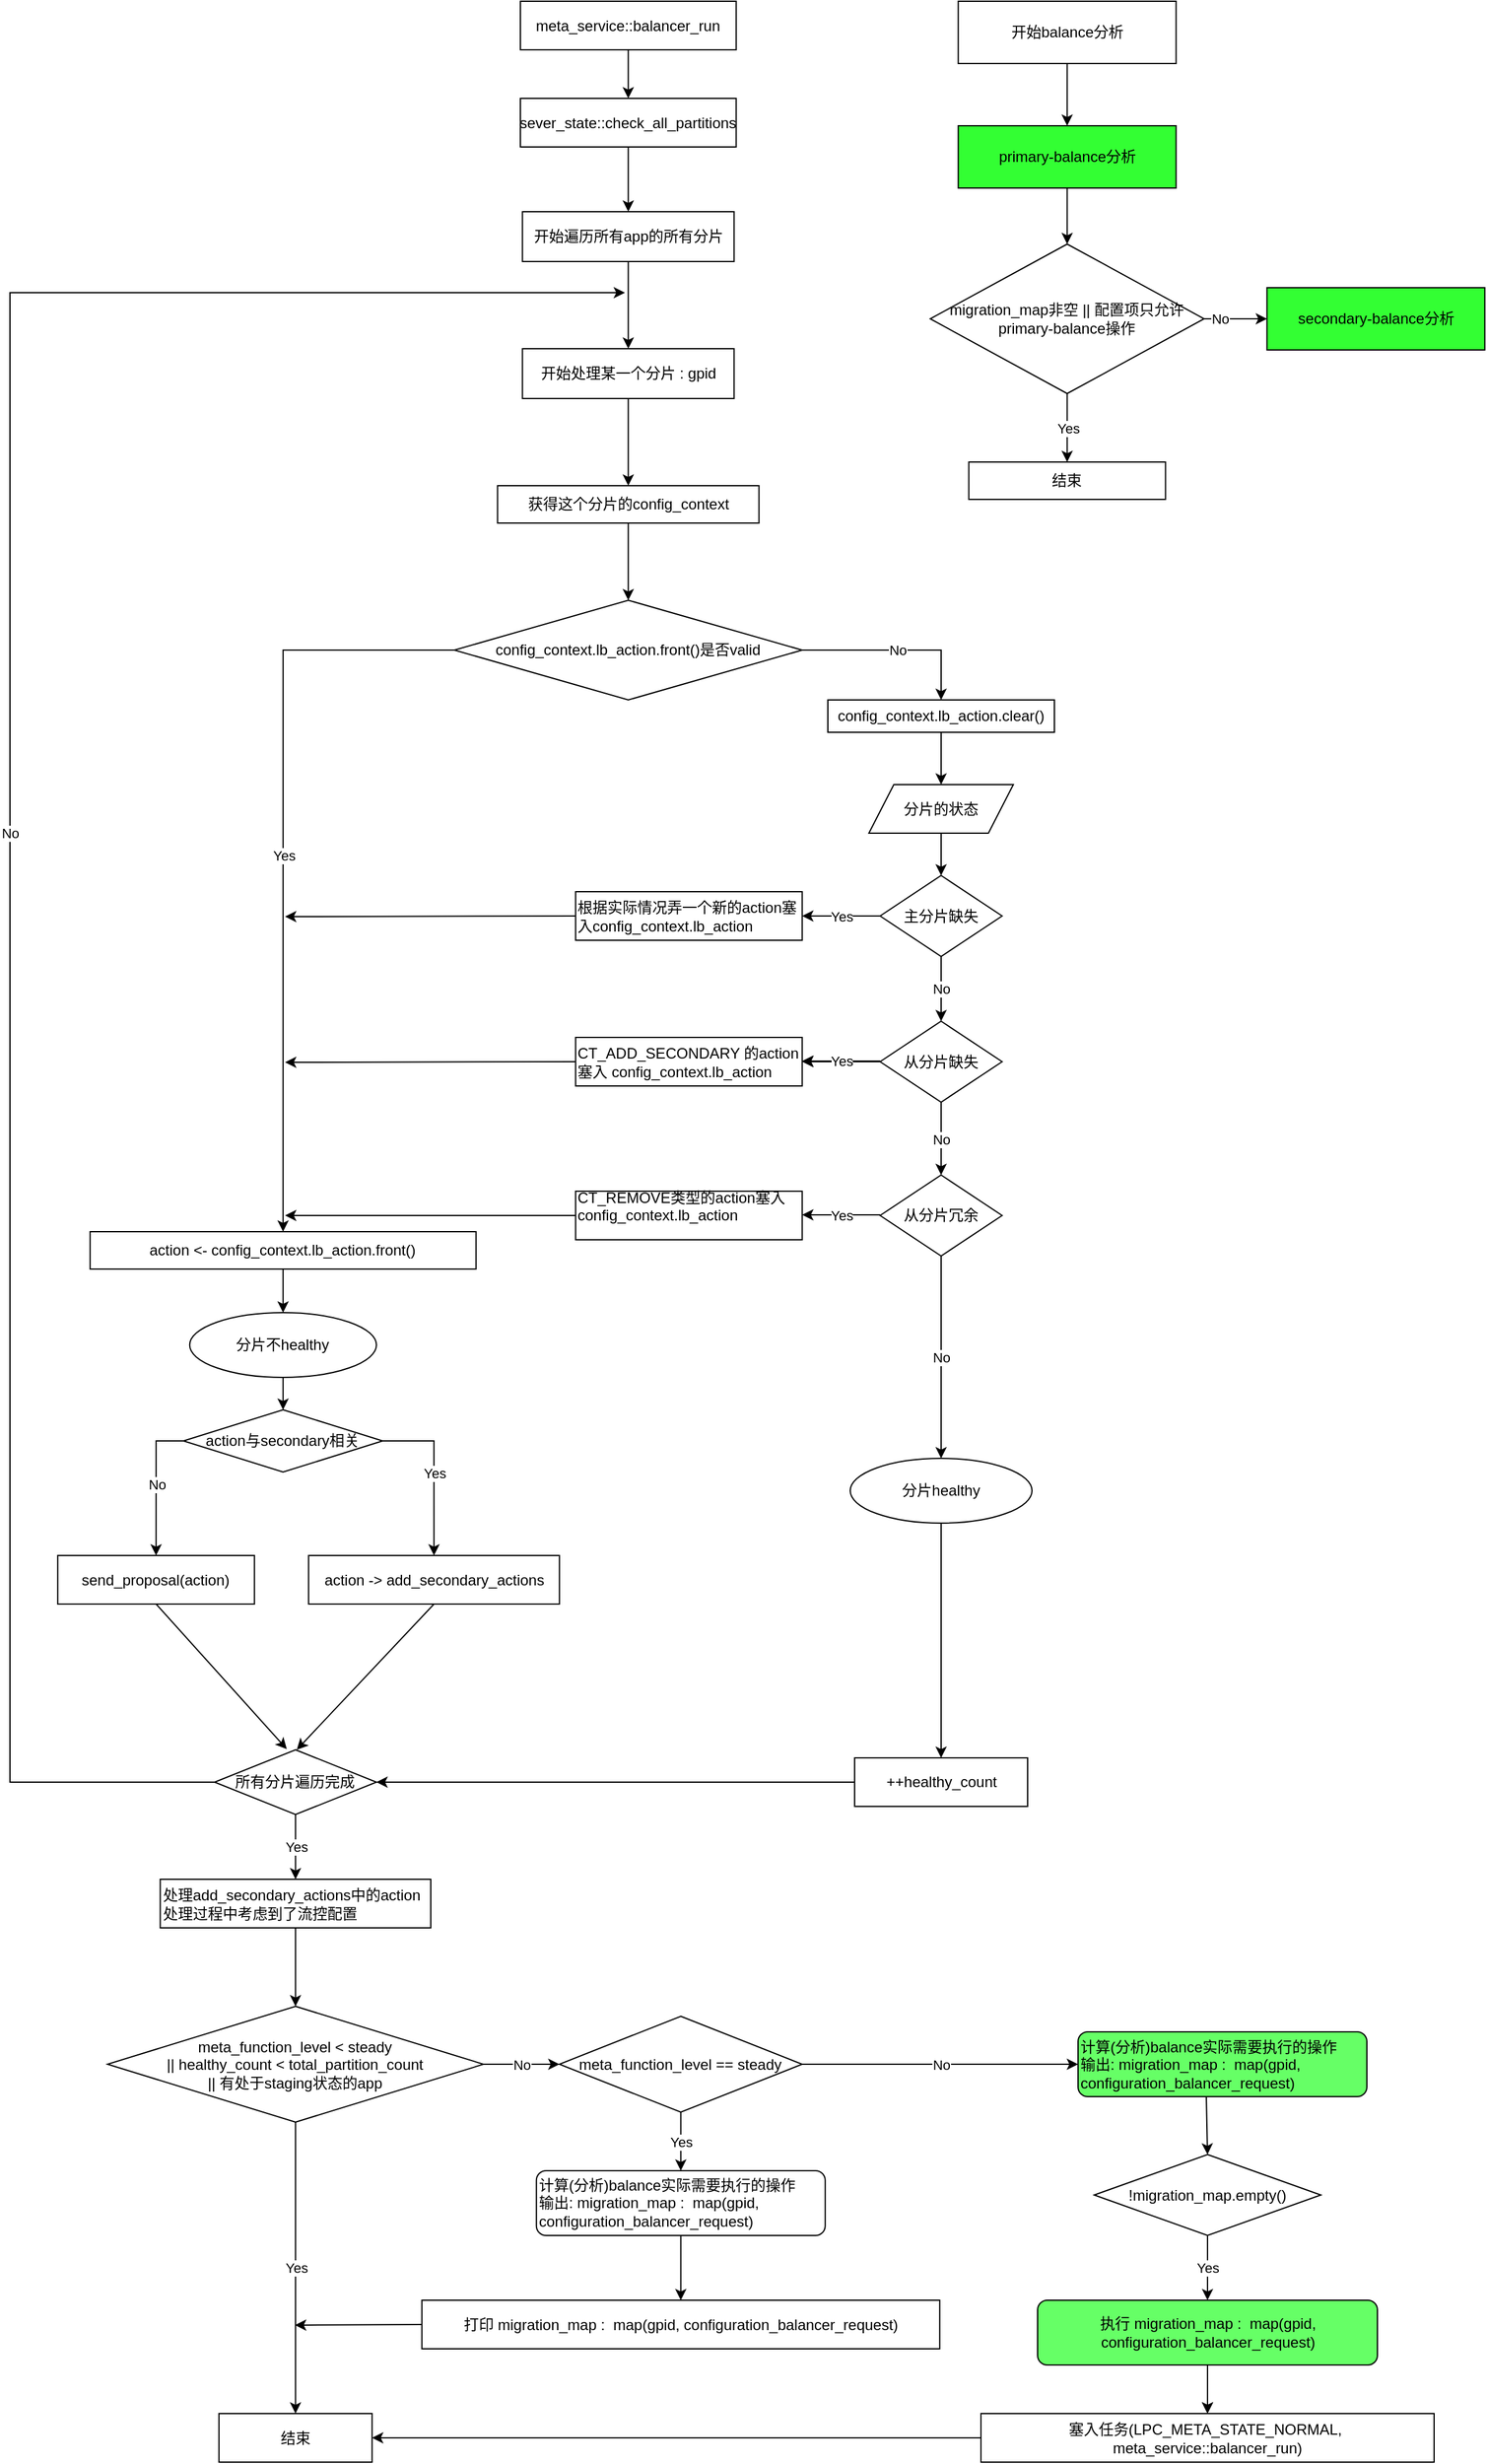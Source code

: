 <mxfile version="17.4.0" type="github">
  <diagram name="Page-1" id="edf60f1a-56cd-e834-aa8a-f176f3a09ee4">
    <mxGraphModel dx="1186" dy="764" grid="1" gridSize="13" guides="1" tooltips="1" connect="1" arrows="1" fold="1" page="1" pageScale="1" pageWidth="827" pageHeight="583" background="none" math="0" shadow="0">
      <root>
        <mxCell id="0" />
        <mxCell id="1" parent="0" />
        <mxCell id="inHCAh-rtTuk2Lil4JLo-1" value="开始遍历所有app的所有分片" style="rounded=0;whiteSpace=wrap;html=1;" parent="1" vertex="1">
          <mxGeometry x="489.69" y="221" width="170" height="40" as="geometry" />
        </mxCell>
        <mxCell id="inHCAh-rtTuk2Lil4JLo-2" value="开始处理某一个分片 : gpid" style="rounded=0;whiteSpace=wrap;html=1;" parent="1" vertex="1">
          <mxGeometry x="489.69" y="331" width="170" height="40" as="geometry" />
        </mxCell>
        <mxCell id="inHCAh-rtTuk2Lil4JLo-3" value="获得这个分片的config_context" style="rounded=0;whiteSpace=wrap;html=1;align=center;" parent="1" vertex="1">
          <mxGeometry x="469.69" y="441" width="210" height="30" as="geometry" />
        </mxCell>
        <mxCell id="inHCAh-rtTuk2Lil4JLo-4" value="config_context.lb_action.front()是否valid" style="rhombus;whiteSpace=wrap;html=1;" parent="1" vertex="1">
          <mxGeometry x="435" y="533" width="279.38" height="80" as="geometry" />
        </mxCell>
        <mxCell id="inHCAh-rtTuk2Lil4JLo-5" value="action &amp;lt;- config_context.lb_action.front()" style="rounded=0;whiteSpace=wrap;html=1;" parent="1" vertex="1">
          <mxGeometry x="142.38" y="1040" width="310" height="30" as="geometry" />
        </mxCell>
        <mxCell id="inHCAh-rtTuk2Lil4JLo-13" value="action与secondary相关" style="rhombus;whiteSpace=wrap;html=1;" parent="1" vertex="1">
          <mxGeometry x="217.38" y="1183" width="160" height="50" as="geometry" />
        </mxCell>
        <mxCell id="inHCAh-rtTuk2Lil4JLo-14" value="send_proposal(action)" style="rounded=0;whiteSpace=wrap;html=1;" parent="1" vertex="1">
          <mxGeometry x="116.38" y="1300" width="158" height="39" as="geometry" />
        </mxCell>
        <mxCell id="inHCAh-rtTuk2Lil4JLo-15" value="action -&amp;gt; add_secondary_actions" style="rounded=0;whiteSpace=wrap;html=1;" parent="1" vertex="1">
          <mxGeometry x="317.88" y="1300" width="201.5" height="39" as="geometry" />
        </mxCell>
        <mxCell id="inHCAh-rtTuk2Lil4JLo-18" value="meta_function_level &amp;lt; steady&lt;br&gt;|| healthy_count &amp;lt; total_partition_count&lt;br&gt;|| 有处于staging状态的app" style="rhombus;whiteSpace=wrap;html=1;align=center;" parent="1" vertex="1">
          <mxGeometry x="156.38" y="1662" width="302" height="93" as="geometry" />
        </mxCell>
        <mxCell id="inHCAh-rtTuk2Lil4JLo-19" value="结束" style="rounded=0;whiteSpace=wrap;html=1;" parent="1" vertex="1">
          <mxGeometry x="245.88" y="1989" width="123" height="39" as="geometry" />
        </mxCell>
        <mxCell id="inHCAh-rtTuk2Lil4JLo-20" value="meta_function_level == steady" style="rhombus;whiteSpace=wrap;html=1;" parent="1" vertex="1">
          <mxGeometry x="519.38" y="1670" width="195" height="77" as="geometry" />
        </mxCell>
        <mxCell id="inHCAh-rtTuk2Lil4JLo-22" value="&lt;span&gt;计算(分析)balance实际需要执行的操作&lt;/span&gt;&lt;br&gt;&lt;span&gt;输出: migration_map :&amp;nbsp;&amp;nbsp;&lt;/span&gt;&lt;span&gt;map(gpid, configuration_balancer_request)&lt;/span&gt;" style="rounded=1;whiteSpace=wrap;html=1;align=left;" parent="1" vertex="1">
          <mxGeometry x="500.88" y="1794" width="232" height="52" as="geometry" />
        </mxCell>
        <mxCell id="inHCAh-rtTuk2Lil4JLo-24" value="!migration_map.empty()" style="rhombus;whiteSpace=wrap;html=1;" parent="1" vertex="1">
          <mxGeometry x="949" y="1781" width="182" height="65" as="geometry" />
        </mxCell>
        <mxCell id="inHCAh-rtTuk2Lil4JLo-26" value="&lt;span style=&quot;text-align: left&quot;&gt;打印 migration_map :&amp;nbsp;&amp;nbsp;&lt;/span&gt;&lt;span style=&quot;text-align: left&quot;&gt;map(gpid, configuration_balancer_request)&lt;/span&gt;" style="rounded=0;whiteSpace=wrap;html=1;" parent="1" vertex="1">
          <mxGeometry x="408.88" y="1898" width="416" height="39" as="geometry" />
        </mxCell>
        <mxCell id="inHCAh-rtTuk2Lil4JLo-27" value="塞入任务(LPC_META_STATE_NORMAL,&amp;nbsp; meta_service::balancer_run)" style="rounded=0;whiteSpace=wrap;html=1;" parent="1" vertex="1">
          <mxGeometry x="858" y="1989" width="364" height="39" as="geometry" />
        </mxCell>
        <mxCell id="inHCAh-rtTuk2Lil4JLo-28" value="" style="endArrow=classic;html=1;rounded=0;exitX=0.5;exitY=1;exitDx=0;exitDy=0;entryX=0.5;entryY=0;entryDx=0;entryDy=0;" parent="1" source="inHCAh-rtTuk2Lil4JLo-1" target="inHCAh-rtTuk2Lil4JLo-2" edge="1">
          <mxGeometry width="50" height="50" relative="1" as="geometry">
            <mxPoint x="698" y="466" as="sourcePoint" />
            <mxPoint x="748" y="416" as="targetPoint" />
          </mxGeometry>
        </mxCell>
        <mxCell id="inHCAh-rtTuk2Lil4JLo-29" value="" style="endArrow=classic;html=1;rounded=0;exitX=0.5;exitY=1;exitDx=0;exitDy=0;entryX=0.5;entryY=0;entryDx=0;entryDy=0;" parent="1" source="inHCAh-rtTuk2Lil4JLo-2" target="inHCAh-rtTuk2Lil4JLo-3" edge="1">
          <mxGeometry width="50" height="50" relative="1" as="geometry">
            <mxPoint x="698" y="596" as="sourcePoint" />
            <mxPoint x="748" y="546" as="targetPoint" />
          </mxGeometry>
        </mxCell>
        <mxCell id="inHCAh-rtTuk2Lil4JLo-30" value="" style="endArrow=classic;html=1;rounded=0;exitX=0.5;exitY=1;exitDx=0;exitDy=0;entryX=0.5;entryY=0;entryDx=0;entryDy=0;" parent="1" source="inHCAh-rtTuk2Lil4JLo-3" target="inHCAh-rtTuk2Lil4JLo-4" edge="1">
          <mxGeometry width="50" height="50" relative="1" as="geometry">
            <mxPoint x="698" y="700" as="sourcePoint" />
            <mxPoint x="748" y="650" as="targetPoint" />
          </mxGeometry>
        </mxCell>
        <mxCell id="inHCAh-rtTuk2Lil4JLo-33" value="分片不healthy" style="ellipse;whiteSpace=wrap;html=1;" parent="1" vertex="1">
          <mxGeometry x="222.38" y="1105" width="150" height="52" as="geometry" />
        </mxCell>
        <mxCell id="inHCAh-rtTuk2Lil4JLo-34" value="分片的状态" style="shape=parallelogram;perimeter=parallelogramPerimeter;whiteSpace=wrap;html=1;fixedSize=1;" parent="1" vertex="1">
          <mxGeometry x="768" y="681" width="116" height="39" as="geometry" />
        </mxCell>
        <mxCell id="inHCAh-rtTuk2Lil4JLo-35" value="主分片缺失" style="rhombus;whiteSpace=wrap;html=1;" parent="1" vertex="1">
          <mxGeometry x="777" y="754" width="98" height="65" as="geometry" />
        </mxCell>
        <mxCell id="inHCAh-rtTuk2Lil4JLo-113" value="" style="edgeStyle=orthogonalEdgeStyle;rounded=0;orthogonalLoop=1;jettySize=auto;html=1;" parent="1" source="inHCAh-rtTuk2Lil4JLo-36" target="inHCAh-rtTuk2Lil4JLo-84" edge="1">
          <mxGeometry relative="1" as="geometry" />
        </mxCell>
        <mxCell id="inHCAh-rtTuk2Lil4JLo-36" value="从分片缺失" style="rhombus;whiteSpace=wrap;html=1;" parent="1" vertex="1">
          <mxGeometry x="777" y="871" width="98" height="65" as="geometry" />
        </mxCell>
        <mxCell id="inHCAh-rtTuk2Lil4JLo-37" value="从分片冗余" style="rhombus;whiteSpace=wrap;html=1;" parent="1" vertex="1">
          <mxGeometry x="777" y="994.5" width="98" height="65" as="geometry" />
        </mxCell>
        <mxCell id="inHCAh-rtTuk2Lil4JLo-38" value="" style="endArrow=classic;html=1;rounded=0;exitX=0.5;exitY=1;exitDx=0;exitDy=0;entryX=0.5;entryY=0;entryDx=0;entryDy=0;" parent="1" source="inHCAh-rtTuk2Lil4JLo-34" target="inHCAh-rtTuk2Lil4JLo-35" edge="1">
          <mxGeometry width="50" height="50" relative="1" as="geometry">
            <mxPoint x="663" y="895" as="sourcePoint" />
            <mxPoint x="713" y="845" as="targetPoint" />
          </mxGeometry>
        </mxCell>
        <mxCell id="inHCAh-rtTuk2Lil4JLo-44" value="" style="endArrow=classic;html=1;rounded=0;exitX=0.5;exitY=1;exitDx=0;exitDy=0;entryX=0.5;entryY=0;entryDx=0;entryDy=0;" parent="1" source="inHCAh-rtTuk2Lil4JLo-35" target="inHCAh-rtTuk2Lil4JLo-36" edge="1">
          <mxGeometry relative="1" as="geometry">
            <mxPoint x="572" y="897" as="sourcePoint" />
            <mxPoint x="732" y="897" as="targetPoint" />
          </mxGeometry>
        </mxCell>
        <mxCell id="inHCAh-rtTuk2Lil4JLo-45" value="No" style="edgeLabel;resizable=0;html=1;align=center;verticalAlign=middle;" parent="inHCAh-rtTuk2Lil4JLo-44" connectable="0" vertex="1">
          <mxGeometry relative="1" as="geometry" />
        </mxCell>
        <mxCell id="inHCAh-rtTuk2Lil4JLo-47" value="" style="endArrow=classic;html=1;rounded=0;entryX=0.5;entryY=0;entryDx=0;entryDy=0;exitX=0.5;exitY=1;exitDx=0;exitDy=0;" parent="1" source="inHCAh-rtTuk2Lil4JLo-36" target="inHCAh-rtTuk2Lil4JLo-37" edge="1">
          <mxGeometry relative="1" as="geometry">
            <mxPoint x="910" y="936" as="sourcePoint" />
            <mxPoint x="839" y="884" as="targetPoint" />
          </mxGeometry>
        </mxCell>
        <mxCell id="inHCAh-rtTuk2Lil4JLo-48" value="No" style="edgeLabel;resizable=0;html=1;align=center;verticalAlign=middle;" parent="inHCAh-rtTuk2Lil4JLo-47" connectable="0" vertex="1">
          <mxGeometry relative="1" as="geometry" />
        </mxCell>
        <mxCell id="inHCAh-rtTuk2Lil4JLo-49" value="" style="endArrow=classic;html=1;rounded=0;entryX=0.5;entryY=0;entryDx=0;entryDy=0;exitX=0.5;exitY=1;exitDx=0;exitDy=0;" parent="1" source="inHCAh-rtTuk2Lil4JLo-37" target="inHCAh-rtTuk2Lil4JLo-63" edge="1">
          <mxGeometry relative="1" as="geometry">
            <mxPoint x="1001" y="988" as="sourcePoint" />
            <mxPoint x="826" y="1079" as="targetPoint" />
          </mxGeometry>
        </mxCell>
        <mxCell id="inHCAh-rtTuk2Lil4JLo-50" value="No" style="edgeLabel;resizable=0;html=1;align=center;verticalAlign=middle;" parent="inHCAh-rtTuk2Lil4JLo-49" connectable="0" vertex="1">
          <mxGeometry relative="1" as="geometry" />
        </mxCell>
        <mxCell id="inHCAh-rtTuk2Lil4JLo-51" value="" style="endArrow=classic;html=1;rounded=0;exitX=0.5;exitY=1;exitDx=0;exitDy=0;entryX=0.5;entryY=0;entryDx=0;entryDy=0;" parent="1" source="inHCAh-rtTuk2Lil4JLo-5" target="inHCAh-rtTuk2Lil4JLo-33" edge="1">
          <mxGeometry width="50" height="50" relative="1" as="geometry">
            <mxPoint x="571.38" y="1194" as="sourcePoint" />
            <mxPoint x="621.38" y="1144" as="targetPoint" />
          </mxGeometry>
        </mxCell>
        <mxCell id="inHCAh-rtTuk2Lil4JLo-52" value="" style="endArrow=classic;html=1;rounded=0;exitX=0;exitY=0.5;exitDx=0;exitDy=0;entryX=0.5;entryY=0;entryDx=0;entryDy=0;edgeStyle=orthogonalEdgeStyle;" parent="1" source="inHCAh-rtTuk2Lil4JLo-4" target="inHCAh-rtTuk2Lil4JLo-5" edge="1">
          <mxGeometry relative="1" as="geometry">
            <mxPoint x="494" y="637" as="sourcePoint" />
            <mxPoint x="698" y="663" as="targetPoint" />
          </mxGeometry>
        </mxCell>
        <mxCell id="inHCAh-rtTuk2Lil4JLo-53" value="Yes" style="edgeLabel;resizable=0;html=1;align=center;verticalAlign=middle;" parent="inHCAh-rtTuk2Lil4JLo-52" connectable="0" vertex="1">
          <mxGeometry relative="1" as="geometry" />
        </mxCell>
        <mxCell id="inHCAh-rtTuk2Lil4JLo-54" value="" style="endArrow=classic;html=1;rounded=0;exitX=1;exitY=0.5;exitDx=0;exitDy=0;entryX=0.5;entryY=0;entryDx=0;entryDy=0;edgeStyle=orthogonalEdgeStyle;" parent="1" source="inHCAh-rtTuk2Lil4JLo-4" target="inHCAh-rtTuk2Lil4JLo-81" edge="1">
          <mxGeometry relative="1" as="geometry">
            <mxPoint x="1047" y="533" as="sourcePoint" />
            <mxPoint x="962" y="641" as="targetPoint" />
          </mxGeometry>
        </mxCell>
        <mxCell id="inHCAh-rtTuk2Lil4JLo-55" value="No" style="edgeLabel;resizable=0;html=1;align=center;verticalAlign=middle;" parent="inHCAh-rtTuk2Lil4JLo-54" connectable="0" vertex="1">
          <mxGeometry relative="1" as="geometry" />
        </mxCell>
        <mxCell id="inHCAh-rtTuk2Lil4JLo-56" value="" style="endArrow=classic;html=1;rounded=0;exitX=0.5;exitY=1;exitDx=0;exitDy=0;entryX=0.5;entryY=0;entryDx=0;entryDy=0;" parent="1" source="inHCAh-rtTuk2Lil4JLo-33" target="inHCAh-rtTuk2Lil4JLo-13" edge="1">
          <mxGeometry width="50" height="50" relative="1" as="geometry">
            <mxPoint x="103.38" y="1103" as="sourcePoint" />
            <mxPoint x="153.38" y="1053" as="targetPoint" />
          </mxGeometry>
        </mxCell>
        <mxCell id="inHCAh-rtTuk2Lil4JLo-58" value="" style="endArrow=classic;html=1;rounded=0;exitX=0;exitY=0.5;exitDx=0;exitDy=0;edgeStyle=orthogonalEdgeStyle;entryX=0.5;entryY=0;entryDx=0;entryDy=0;" parent="1" source="inHCAh-rtTuk2Lil4JLo-13" target="inHCAh-rtTuk2Lil4JLo-14" edge="1">
          <mxGeometry relative="1" as="geometry">
            <mxPoint x="90.38" y="1235" as="sourcePoint" />
            <mxPoint x="195" y="1293.5" as="targetPoint" />
          </mxGeometry>
        </mxCell>
        <mxCell id="inHCAh-rtTuk2Lil4JLo-59" value="No" style="edgeLabel;resizable=0;html=1;align=center;verticalAlign=middle;" parent="inHCAh-rtTuk2Lil4JLo-58" connectable="0" vertex="1">
          <mxGeometry relative="1" as="geometry" />
        </mxCell>
        <mxCell id="inHCAh-rtTuk2Lil4JLo-60" value="" style="endArrow=classic;html=1;rounded=0;entryX=0.5;entryY=0;entryDx=0;entryDy=0;exitX=1;exitY=0.5;exitDx=0;exitDy=0;edgeStyle=orthogonalEdgeStyle;" parent="1" source="inHCAh-rtTuk2Lil4JLo-13" target="inHCAh-rtTuk2Lil4JLo-15" edge="1">
          <mxGeometry relative="1" as="geometry">
            <mxPoint x="230.38" y="1221" as="sourcePoint" />
            <mxPoint x="208.38" y="1313" as="targetPoint" />
          </mxGeometry>
        </mxCell>
        <mxCell id="inHCAh-rtTuk2Lil4JLo-61" value="Yes" style="edgeLabel;resizable=0;html=1;align=center;verticalAlign=middle;" parent="inHCAh-rtTuk2Lil4JLo-60" connectable="0" vertex="1">
          <mxGeometry relative="1" as="geometry" />
        </mxCell>
        <mxCell id="inHCAh-rtTuk2Lil4JLo-62" value="++healthy_count" style="rounded=0;whiteSpace=wrap;html=1;" parent="1" vertex="1">
          <mxGeometry x="756.5" y="1462.5" width="139" height="39" as="geometry" />
        </mxCell>
        <mxCell id="inHCAh-rtTuk2Lil4JLo-63" value="分片healthy" style="ellipse;whiteSpace=wrap;html=1;" parent="1" vertex="1">
          <mxGeometry x="753" y="1222" width="146" height="52" as="geometry" />
        </mxCell>
        <mxCell id="inHCAh-rtTuk2Lil4JLo-64" value="" style="endArrow=classic;html=1;rounded=0;exitX=0.5;exitY=1;exitDx=0;exitDy=0;entryX=0.5;entryY=0;entryDx=0;entryDy=0;" parent="1" source="inHCAh-rtTuk2Lil4JLo-63" target="inHCAh-rtTuk2Lil4JLo-62" edge="1">
          <mxGeometry width="50" height="50" relative="1" as="geometry">
            <mxPoint x="572" y="1194" as="sourcePoint" />
            <mxPoint x="622" y="1144" as="targetPoint" />
          </mxGeometry>
        </mxCell>
        <mxCell id="inHCAh-rtTuk2Lil4JLo-65" value="" style="endArrow=classic;html=1;rounded=0;exitX=0.5;exitY=1;exitDx=0;exitDy=0;entryX=0.463;entryY=-0.013;entryDx=0;entryDy=0;entryPerimeter=0;" parent="1" edge="1">
          <mxGeometry width="50" height="50" relative="1" as="geometry">
            <mxPoint x="195.38" y="1339" as="sourcePoint" />
            <mxPoint x="300.375" y="1455.493" as="targetPoint" />
          </mxGeometry>
        </mxCell>
        <mxCell id="inHCAh-rtTuk2Lil4JLo-66" value="" style="endArrow=classic;html=1;rounded=0;exitX=0.5;exitY=1;exitDx=0;exitDy=0;entryX=0.5;entryY=0;entryDx=0;entryDy=0;" parent="1" source="inHCAh-rtTuk2Lil4JLo-15" edge="1">
          <mxGeometry width="50" height="50" relative="1" as="geometry">
            <mxPoint x="493.38" y="1441" as="sourcePoint" />
            <mxPoint x="308.415" y="1456" as="targetPoint" />
          </mxGeometry>
        </mxCell>
        <mxCell id="inHCAh-rtTuk2Lil4JLo-68" value="处理add_secondary_actions中的action&lt;br&gt;处理过程中考虑到了流控配置" style="rounded=0;whiteSpace=wrap;html=1;align=left;" parent="1" vertex="1">
          <mxGeometry x="198.73" y="1560" width="217.31" height="39" as="geometry" />
        </mxCell>
        <mxCell id="inHCAh-rtTuk2Lil4JLo-69" value="所有分片遍历完成" style="rhombus;whiteSpace=wrap;html=1;" parent="1" vertex="1">
          <mxGeometry x="242.38" y="1456" width="130" height="52" as="geometry" />
        </mxCell>
        <mxCell id="inHCAh-rtTuk2Lil4JLo-71" value="" style="endArrow=classic;html=1;rounded=0;exitX=0;exitY=0.5;exitDx=0;exitDy=0;edgeStyle=orthogonalEdgeStyle;" parent="1" source="inHCAh-rtTuk2Lil4JLo-69" edge="1">
          <mxGeometry relative="1" as="geometry">
            <mxPoint x="117" y="1235" as="sourcePoint" />
            <mxPoint x="572" y="286" as="targetPoint" />
            <Array as="points">
              <mxPoint x="78" y="1482" />
              <mxPoint x="78" y="286" />
            </Array>
          </mxGeometry>
        </mxCell>
        <mxCell id="inHCAh-rtTuk2Lil4JLo-72" value="No" style="edgeLabel;resizable=0;html=1;align=center;verticalAlign=middle;" parent="inHCAh-rtTuk2Lil4JLo-71" connectable="0" vertex="1">
          <mxGeometry relative="1" as="geometry" />
        </mxCell>
        <mxCell id="inHCAh-rtTuk2Lil4JLo-74" value="" style="endArrow=classic;html=1;rounded=0;exitX=0.5;exitY=1;exitDx=0;exitDy=0;entryX=0.5;entryY=0;entryDx=0;entryDy=0;" parent="1" source="inHCAh-rtTuk2Lil4JLo-69" target="inHCAh-rtTuk2Lil4JLo-68" edge="1">
          <mxGeometry relative="1" as="geometry">
            <mxPoint x="169" y="1306.5" as="sourcePoint" />
            <mxPoint x="269" y="1306.5" as="targetPoint" />
          </mxGeometry>
        </mxCell>
        <mxCell id="inHCAh-rtTuk2Lil4JLo-75" value="Yes" style="edgeLabel;resizable=0;html=1;align=center;verticalAlign=middle;" parent="inHCAh-rtTuk2Lil4JLo-74" connectable="0" vertex="1">
          <mxGeometry relative="1" as="geometry" />
        </mxCell>
        <mxCell id="inHCAh-rtTuk2Lil4JLo-77" value="" style="endArrow=classic;html=1;rounded=0;exitX=0;exitY=0.5;exitDx=0;exitDy=0;entryX=1;entryY=0.5;entryDx=0;entryDy=0;" parent="1" source="inHCAh-rtTuk2Lil4JLo-62" target="inHCAh-rtTuk2Lil4JLo-69" edge="1">
          <mxGeometry relative="1" as="geometry">
            <mxPoint x="585" y="1261" as="sourcePoint" />
            <mxPoint x="685" y="1261" as="targetPoint" />
          </mxGeometry>
        </mxCell>
        <mxCell id="inHCAh-rtTuk2Lil4JLo-79" value="" style="endArrow=classic;html=1;rounded=0;exitX=0.5;exitY=1;exitDx=0;exitDy=0;entryX=0.5;entryY=0;entryDx=0;entryDy=0;" parent="1" source="inHCAh-rtTuk2Lil4JLo-68" target="inHCAh-rtTuk2Lil4JLo-18" edge="1">
          <mxGeometry width="50" height="50" relative="1" as="geometry">
            <mxPoint x="533" y="1590" as="sourcePoint" />
            <mxPoint x="583" y="1540" as="targetPoint" />
          </mxGeometry>
        </mxCell>
        <mxCell id="inHCAh-rtTuk2Lil4JLo-81" value="&lt;span&gt;config_context.lb_action.clear()&lt;/span&gt;" style="rounded=0;whiteSpace=wrap;html=1;" parent="1" vertex="1">
          <mxGeometry x="735" y="613" width="182" height="26" as="geometry" />
        </mxCell>
        <mxCell id="inHCAh-rtTuk2Lil4JLo-82" value="" style="endArrow=classic;html=1;rounded=0;exitX=0.5;exitY=1;exitDx=0;exitDy=0;" parent="1" source="inHCAh-rtTuk2Lil4JLo-81" target="inHCAh-rtTuk2Lil4JLo-34" edge="1">
          <mxGeometry width="50" height="50" relative="1" as="geometry">
            <mxPoint x="533" y="791" as="sourcePoint" />
            <mxPoint x="583" y="741" as="targetPoint" />
          </mxGeometry>
        </mxCell>
        <mxCell id="inHCAh-rtTuk2Lil4JLo-83" value="根据实际情况弄一个新的action塞入config_context.lb_action" style="rounded=0;whiteSpace=wrap;html=1;align=left;" parent="1" vertex="1">
          <mxGeometry x="532.38" y="767" width="182" height="39" as="geometry" />
        </mxCell>
        <mxCell id="inHCAh-rtTuk2Lil4JLo-84" value="CT_ADD_SECONDARY 的action塞入 config_context.lb_action" style="rounded=0;whiteSpace=wrap;html=1;align=left;" parent="1" vertex="1">
          <mxGeometry x="532.38" y="884" width="182" height="39" as="geometry" />
        </mxCell>
        <mxCell id="inHCAh-rtTuk2Lil4JLo-85" value="CT_REMOVE类型的action塞入config_context.lb_action&lt;br&gt;&amp;nbsp;" style="rounded=0;whiteSpace=wrap;html=1;align=left;" parent="1" vertex="1">
          <mxGeometry x="532.38" y="1007.5" width="182" height="39" as="geometry" />
        </mxCell>
        <mxCell id="inHCAh-rtTuk2Lil4JLo-87" value="" style="endArrow=classic;html=1;rounded=0;exitX=0.5;exitY=1;exitDx=0;exitDy=0;entryX=0.5;entryY=0;entryDx=0;entryDy=0;" parent="1" source="inHCAh-rtTuk2Lil4JLo-20" target="inHCAh-rtTuk2Lil4JLo-22" edge="1">
          <mxGeometry relative="1" as="geometry">
            <mxPoint x="637" y="1781" as="sourcePoint" />
            <mxPoint x="737" y="1781" as="targetPoint" />
          </mxGeometry>
        </mxCell>
        <mxCell id="inHCAh-rtTuk2Lil4JLo-88" value="Yes" style="edgeLabel;resizable=0;html=1;align=center;verticalAlign=middle;" parent="inHCAh-rtTuk2Lil4JLo-87" connectable="0" vertex="1">
          <mxGeometry relative="1" as="geometry" />
        </mxCell>
        <mxCell id="inHCAh-rtTuk2Lil4JLo-89" value="" style="endArrow=classic;html=1;rounded=0;exitX=0;exitY=0.5;exitDx=0;exitDy=0;" parent="1" source="inHCAh-rtTuk2Lil4JLo-26" edge="1">
          <mxGeometry width="50" height="50" relative="1" as="geometry">
            <mxPoint x="169" y="1870" as="sourcePoint" />
            <mxPoint x="307" y="1918" as="targetPoint" />
          </mxGeometry>
        </mxCell>
        <mxCell id="inHCAh-rtTuk2Lil4JLo-90" value="" style="endArrow=classic;html=1;rounded=0;exitX=0.5;exitY=1;exitDx=0;exitDy=0;entryX=0.5;entryY=0;entryDx=0;entryDy=0;" parent="1" source="inHCAh-rtTuk2Lil4JLo-22" target="inHCAh-rtTuk2Lil4JLo-26" edge="1">
          <mxGeometry width="50" height="50" relative="1" as="geometry">
            <mxPoint x="208" y="1857" as="sourcePoint" />
            <mxPoint x="258" y="1807" as="targetPoint" />
          </mxGeometry>
        </mxCell>
        <mxCell id="inHCAh-rtTuk2Lil4JLo-92" value="&lt;span&gt;计算(分析)balance实际需要执行的操作&lt;/span&gt;&lt;br&gt;&lt;span&gt;输出: migration_map :&amp;nbsp;&amp;nbsp;&lt;/span&gt;&lt;span&gt;map(gpid, configuration_balancer_request)&lt;/span&gt;" style="rounded=1;whiteSpace=wrap;html=1;align=left;fillColor=#66FF66;" parent="1" vertex="1">
          <mxGeometry x="936" y="1682.5" width="232" height="52" as="geometry" />
        </mxCell>
        <mxCell id="inHCAh-rtTuk2Lil4JLo-93" value="" style="endArrow=classic;html=1;rounded=0;exitX=0.5;exitY=1;exitDx=0;exitDy=0;entryX=0.5;entryY=0;entryDx=0;entryDy=0;" parent="1" source="inHCAh-rtTuk2Lil4JLo-18" target="inHCAh-rtTuk2Lil4JLo-19" edge="1">
          <mxGeometry relative="1" as="geometry">
            <mxPoint x="312" y="1820" as="sourcePoint" />
            <mxPoint x="412" y="1820" as="targetPoint" />
          </mxGeometry>
        </mxCell>
        <mxCell id="inHCAh-rtTuk2Lil4JLo-94" value="Yes" style="edgeLabel;resizable=0;html=1;align=center;verticalAlign=middle;" parent="inHCAh-rtTuk2Lil4JLo-93" connectable="0" vertex="1">
          <mxGeometry relative="1" as="geometry" />
        </mxCell>
        <mxCell id="inHCAh-rtTuk2Lil4JLo-95" value="" style="endArrow=classic;html=1;rounded=0;exitX=1;exitY=0.5;exitDx=0;exitDy=0;entryX=0;entryY=0.5;entryDx=0;entryDy=0;" parent="1" source="inHCAh-rtTuk2Lil4JLo-18" target="inHCAh-rtTuk2Lil4JLo-20" edge="1">
          <mxGeometry relative="1" as="geometry">
            <mxPoint x="481" y="1651" as="sourcePoint" />
            <mxPoint x="581" y="1651" as="targetPoint" />
          </mxGeometry>
        </mxCell>
        <mxCell id="inHCAh-rtTuk2Lil4JLo-96" value="No" style="edgeLabel;resizable=0;html=1;align=center;verticalAlign=middle;" parent="inHCAh-rtTuk2Lil4JLo-95" connectable="0" vertex="1">
          <mxGeometry relative="1" as="geometry" />
        </mxCell>
        <mxCell id="inHCAh-rtTuk2Lil4JLo-98" value="" style="endArrow=classic;html=1;rounded=0;entryX=0;entryY=0.5;entryDx=0;entryDy=0;exitX=1;exitY=0.5;exitDx=0;exitDy=0;" parent="1" source="inHCAh-rtTuk2Lil4JLo-20" target="inHCAh-rtTuk2Lil4JLo-92" edge="1">
          <mxGeometry relative="1" as="geometry">
            <mxPoint x="715" y="1703" as="sourcePoint" />
            <mxPoint x="815" y="1703" as="targetPoint" />
          </mxGeometry>
        </mxCell>
        <mxCell id="inHCAh-rtTuk2Lil4JLo-99" value="No" style="edgeLabel;resizable=0;html=1;align=center;verticalAlign=middle;" parent="inHCAh-rtTuk2Lil4JLo-98" connectable="0" vertex="1">
          <mxGeometry relative="1" as="geometry" />
        </mxCell>
        <mxCell id="inHCAh-rtTuk2Lil4JLo-100" value="" style="endArrow=classic;html=1;rounded=0;exitX=0.444;exitY=0.99;exitDx=0;exitDy=0;exitPerimeter=0;entryX=0.5;entryY=0;entryDx=0;entryDy=0;" parent="1" source="inHCAh-rtTuk2Lil4JLo-92" target="inHCAh-rtTuk2Lil4JLo-24" edge="1">
          <mxGeometry width="50" height="50" relative="1" as="geometry">
            <mxPoint x="1079" y="1805" as="sourcePoint" />
            <mxPoint x="1129" y="1755" as="targetPoint" />
          </mxGeometry>
        </mxCell>
        <mxCell id="inHCAh-rtTuk2Lil4JLo-102" value="" style="endArrow=classic;html=1;rounded=0;exitX=0.5;exitY=1;exitDx=0;exitDy=0;" parent="1" target="inHCAh-rtTuk2Lil4JLo-27" edge="1">
          <mxGeometry width="50" height="50" relative="1" as="geometry">
            <mxPoint x="1040" y="1937" as="sourcePoint" />
            <mxPoint x="1272" y="1859" as="targetPoint" />
          </mxGeometry>
        </mxCell>
        <mxCell id="inHCAh-rtTuk2Lil4JLo-103" value="" style="endArrow=classic;html=1;rounded=0;exitX=0.5;exitY=1;exitDx=0;exitDy=0;" parent="1" source="inHCAh-rtTuk2Lil4JLo-24" edge="1">
          <mxGeometry relative="1" as="geometry">
            <mxPoint x="1170" y="1833" as="sourcePoint" />
            <mxPoint x="1040" y="1898" as="targetPoint" />
          </mxGeometry>
        </mxCell>
        <mxCell id="inHCAh-rtTuk2Lil4JLo-104" value="Yes" style="edgeLabel;resizable=0;html=1;align=center;verticalAlign=middle;" parent="inHCAh-rtTuk2Lil4JLo-103" connectable="0" vertex="1">
          <mxGeometry relative="1" as="geometry" />
        </mxCell>
        <mxCell id="inHCAh-rtTuk2Lil4JLo-105" value="" style="endArrow=classic;html=1;rounded=0;exitX=0;exitY=0.5;exitDx=0;exitDy=0;entryX=1;entryY=0.5;entryDx=0;entryDy=0;" parent="1" source="inHCAh-rtTuk2Lil4JLo-27" target="inHCAh-rtTuk2Lil4JLo-19" edge="1">
          <mxGeometry width="50" height="50" relative="1" as="geometry">
            <mxPoint x="637" y="2104" as="sourcePoint" />
            <mxPoint x="687" y="2054" as="targetPoint" />
          </mxGeometry>
        </mxCell>
        <mxCell id="inHCAh-rtTuk2Lil4JLo-106" value="" style="endArrow=classic;html=1;rounded=0;exitX=0;exitY=0.5;exitDx=0;exitDy=0;entryX=1;entryY=0.5;entryDx=0;entryDy=0;" parent="1" source="inHCAh-rtTuk2Lil4JLo-35" target="inHCAh-rtTuk2Lil4JLo-83" edge="1">
          <mxGeometry relative="1" as="geometry">
            <mxPoint x="689" y="845" as="sourcePoint" />
            <mxPoint x="789" y="845" as="targetPoint" />
          </mxGeometry>
        </mxCell>
        <mxCell id="inHCAh-rtTuk2Lil4JLo-107" value="Yes" style="edgeLabel;resizable=0;html=1;align=center;verticalAlign=middle;" parent="inHCAh-rtTuk2Lil4JLo-106" connectable="0" vertex="1">
          <mxGeometry relative="1" as="geometry" />
        </mxCell>
        <mxCell id="inHCAh-rtTuk2Lil4JLo-109" value="" style="endArrow=classic;html=1;rounded=0;entryX=1;entryY=0.5;entryDx=0;entryDy=0;" parent="1" edge="1">
          <mxGeometry relative="1" as="geometry">
            <mxPoint x="777" y="903" as="sourcePoint" />
            <mxPoint x="714.38" y="903" as="targetPoint" />
          </mxGeometry>
        </mxCell>
        <mxCell id="inHCAh-rtTuk2Lil4JLo-110" value="Yes" style="edgeLabel;resizable=0;html=1;align=center;verticalAlign=middle;" parent="inHCAh-rtTuk2Lil4JLo-109" connectable="0" vertex="1">
          <mxGeometry relative="1" as="geometry" />
        </mxCell>
        <mxCell id="inHCAh-rtTuk2Lil4JLo-111" value="" style="endArrow=classic;html=1;rounded=0;exitX=0;exitY=0.5;exitDx=0;exitDy=0;entryX=1;entryY=0.5;entryDx=0;entryDy=0;" parent="1" edge="1">
          <mxGeometry relative="1" as="geometry">
            <mxPoint x="777" y="1026.5" as="sourcePoint" />
            <mxPoint x="714.38" y="1026.5" as="targetPoint" />
          </mxGeometry>
        </mxCell>
        <mxCell id="inHCAh-rtTuk2Lil4JLo-112" value="Yes" style="edgeLabel;resizable=0;html=1;align=center;verticalAlign=middle;" parent="inHCAh-rtTuk2Lil4JLo-111" connectable="0" vertex="1">
          <mxGeometry relative="1" as="geometry" />
        </mxCell>
        <mxCell id="inHCAh-rtTuk2Lil4JLo-114" value="" style="endArrow=classic;html=1;rounded=0;exitX=0;exitY=0.5;exitDx=0;exitDy=0;" parent="1" source="inHCAh-rtTuk2Lil4JLo-83" edge="1">
          <mxGeometry width="50" height="50" relative="1" as="geometry">
            <mxPoint x="416" y="895" as="sourcePoint" />
            <mxPoint x="299" y="787" as="targetPoint" />
          </mxGeometry>
        </mxCell>
        <mxCell id="inHCAh-rtTuk2Lil4JLo-115" value="" style="endArrow=classic;html=1;rounded=0;exitX=0;exitY=0.5;exitDx=0;exitDy=0;" parent="1" source="inHCAh-rtTuk2Lil4JLo-84" edge="1">
          <mxGeometry width="50" height="50" relative="1" as="geometry">
            <mxPoint x="390" y="947" as="sourcePoint" />
            <mxPoint x="299" y="904" as="targetPoint" />
          </mxGeometry>
        </mxCell>
        <mxCell id="inHCAh-rtTuk2Lil4JLo-116" value="" style="endArrow=classic;html=1;rounded=0;exitX=0;exitY=0.5;exitDx=0;exitDy=0;" parent="1" source="inHCAh-rtTuk2Lil4JLo-85" edge="1">
          <mxGeometry width="50" height="50" relative="1" as="geometry">
            <mxPoint x="455" y="999" as="sourcePoint" />
            <mxPoint x="299" y="1027" as="targetPoint" />
          </mxGeometry>
        </mxCell>
        <mxCell id="inHCAh-rtTuk2Lil4JLo-118" value="" style="edgeStyle=orthogonalEdgeStyle;rounded=0;orthogonalLoop=1;jettySize=auto;html=1;" parent="1" source="inHCAh-rtTuk2Lil4JLo-117" target="inHCAh-rtTuk2Lil4JLo-27" edge="1">
          <mxGeometry relative="1" as="geometry" />
        </mxCell>
        <mxCell id="inHCAh-rtTuk2Lil4JLo-117" value="&lt;span style=&quot;text-align: left&quot;&gt;执行 migration_map :&amp;nbsp;&amp;nbsp;&lt;/span&gt;&lt;span style=&quot;text-align: left&quot;&gt;map(gpid, configuration_balancer_request)&lt;/span&gt;" style="rounded=1;whiteSpace=wrap;html=1;fillColor=#66FF66;" parent="1" vertex="1">
          <mxGeometry x="903.5" y="1898" width="273" height="52" as="geometry" />
        </mxCell>
        <mxCell id="inHCAh-rtTuk2Lil4JLo-119" value="meta_service::balancer_run" style="rounded=0;whiteSpace=wrap;html=1;fillColor=#FFFFFF;" parent="1" vertex="1">
          <mxGeometry x="488.04" y="52" width="173.31" height="39" as="geometry" />
        </mxCell>
        <mxCell id="inHCAh-rtTuk2Lil4JLo-120" value="sever_state::check_all_partitions" style="rounded=0;whiteSpace=wrap;html=1;fillColor=#FFFFFF;" parent="1" vertex="1">
          <mxGeometry x="488.03" y="130" width="173.31" height="39" as="geometry" />
        </mxCell>
        <mxCell id="inHCAh-rtTuk2Lil4JLo-121" value="" style="endArrow=classic;html=1;rounded=0;exitX=0.5;exitY=1;exitDx=0;exitDy=0;entryX=0.5;entryY=0;entryDx=0;entryDy=0;" parent="1" source="inHCAh-rtTuk2Lil4JLo-119" target="inHCAh-rtTuk2Lil4JLo-120" edge="1">
          <mxGeometry width="50" height="50" relative="1" as="geometry">
            <mxPoint x="273" y="167" as="sourcePoint" />
            <mxPoint x="323" y="117" as="targetPoint" />
          </mxGeometry>
        </mxCell>
        <mxCell id="inHCAh-rtTuk2Lil4JLo-122" value="" style="endArrow=classic;html=1;rounded=0;exitX=0.5;exitY=1;exitDx=0;exitDy=0;entryX=0.5;entryY=0;entryDx=0;entryDy=0;" parent="1" source="inHCAh-rtTuk2Lil4JLo-120" target="inHCAh-rtTuk2Lil4JLo-1" edge="1">
          <mxGeometry width="50" height="50" relative="1" as="geometry">
            <mxPoint x="587.695" y="104" as="sourcePoint" />
            <mxPoint x="587.685" y="143" as="targetPoint" />
          </mxGeometry>
        </mxCell>
        <mxCell id="0hxDmn6Wgr_d0VM1-wjn-1" value="开始balance分析" style="rounded=0;whiteSpace=wrap;html=1;" vertex="1" parent="1">
          <mxGeometry x="839.75" y="52" width="175" height="50" as="geometry" />
        </mxCell>
        <mxCell id="0hxDmn6Wgr_d0VM1-wjn-2" value="primary-balance分析" style="rounded=0;whiteSpace=wrap;html=1;fillColor=#33FF33;" vertex="1" parent="1">
          <mxGeometry x="839.75" y="152" width="175" height="50" as="geometry" />
        </mxCell>
        <mxCell id="0hxDmn6Wgr_d0VM1-wjn-3" value="secondary-balance分析" style="rounded=0;whiteSpace=wrap;html=1;fillColor=#33FF33;" vertex="1" parent="1">
          <mxGeometry x="1087.75" y="282" width="175" height="50" as="geometry" />
        </mxCell>
        <mxCell id="0hxDmn6Wgr_d0VM1-wjn-4" value="migration_map非空 || 配置项只允许primary-balance操作" style="rhombus;whiteSpace=wrap;html=1;" vertex="1" parent="1">
          <mxGeometry x="817.25" y="247" width="220" height="120" as="geometry" />
        </mxCell>
        <mxCell id="0hxDmn6Wgr_d0VM1-wjn-5" value="结束" style="rounded=0;whiteSpace=wrap;html=1;" vertex="1" parent="1">
          <mxGeometry x="848.25" y="422" width="158" height="30" as="geometry" />
        </mxCell>
        <mxCell id="0hxDmn6Wgr_d0VM1-wjn-6" value="" style="endArrow=classic;html=1;rounded=0;exitX=0.5;exitY=1;exitDx=0;exitDy=0;entryX=0.5;entryY=0;entryDx=0;entryDy=0;" edge="1" parent="1" source="0hxDmn6Wgr_d0VM1-wjn-1" target="0hxDmn6Wgr_d0VM1-wjn-2">
          <mxGeometry width="50" height="50" relative="1" as="geometry">
            <mxPoint x="1167.75" y="152" as="sourcePoint" />
            <mxPoint x="1217.75" y="102" as="targetPoint" />
          </mxGeometry>
        </mxCell>
        <mxCell id="0hxDmn6Wgr_d0VM1-wjn-7" value="" style="endArrow=classic;html=1;rounded=0;exitX=0.5;exitY=1;exitDx=0;exitDy=0;entryX=0.5;entryY=0;entryDx=0;entryDy=0;" edge="1" parent="1" source="0hxDmn6Wgr_d0VM1-wjn-2" target="0hxDmn6Wgr_d0VM1-wjn-4">
          <mxGeometry relative="1" as="geometry">
            <mxPoint x="1137.75" y="212" as="sourcePoint" />
            <mxPoint x="1237.75" y="212" as="targetPoint" />
          </mxGeometry>
        </mxCell>
        <mxCell id="0hxDmn6Wgr_d0VM1-wjn-8" value="" style="endArrow=classic;html=1;rounded=0;exitX=0.5;exitY=1;exitDx=0;exitDy=0;" edge="1" parent="1" source="0hxDmn6Wgr_d0VM1-wjn-4" target="0hxDmn6Wgr_d0VM1-wjn-5">
          <mxGeometry relative="1" as="geometry">
            <mxPoint x="1047.75" y="412" as="sourcePoint" />
            <mxPoint x="1147.75" y="412" as="targetPoint" />
          </mxGeometry>
        </mxCell>
        <mxCell id="0hxDmn6Wgr_d0VM1-wjn-9" value="Yes" style="edgeLabel;resizable=0;html=1;align=center;verticalAlign=middle;" connectable="0" vertex="1" parent="0hxDmn6Wgr_d0VM1-wjn-8">
          <mxGeometry relative="1" as="geometry" />
        </mxCell>
        <mxCell id="0hxDmn6Wgr_d0VM1-wjn-10" value="" style="endArrow=classic;html=1;rounded=0;exitX=1;exitY=0.5;exitDx=0;exitDy=0;entryX=0;entryY=0.5;entryDx=0;entryDy=0;" edge="1" parent="1" source="0hxDmn6Wgr_d0VM1-wjn-4" target="0hxDmn6Wgr_d0VM1-wjn-3">
          <mxGeometry width="50" height="50" relative="1" as="geometry">
            <mxPoint x="1037.75" y="392" as="sourcePoint" />
            <mxPoint x="1087.75" y="342" as="targetPoint" />
          </mxGeometry>
        </mxCell>
        <mxCell id="0hxDmn6Wgr_d0VM1-wjn-11" value="No" style="edgeLabel;html=1;align=center;verticalAlign=middle;resizable=0;points=[];" vertex="1" connectable="0" parent="0hxDmn6Wgr_d0VM1-wjn-10">
          <mxGeometry x="-0.56" relative="1" as="geometry">
            <mxPoint x="1" as="offset" />
          </mxGeometry>
        </mxCell>
      </root>
    </mxGraphModel>
  </diagram>
</mxfile>
